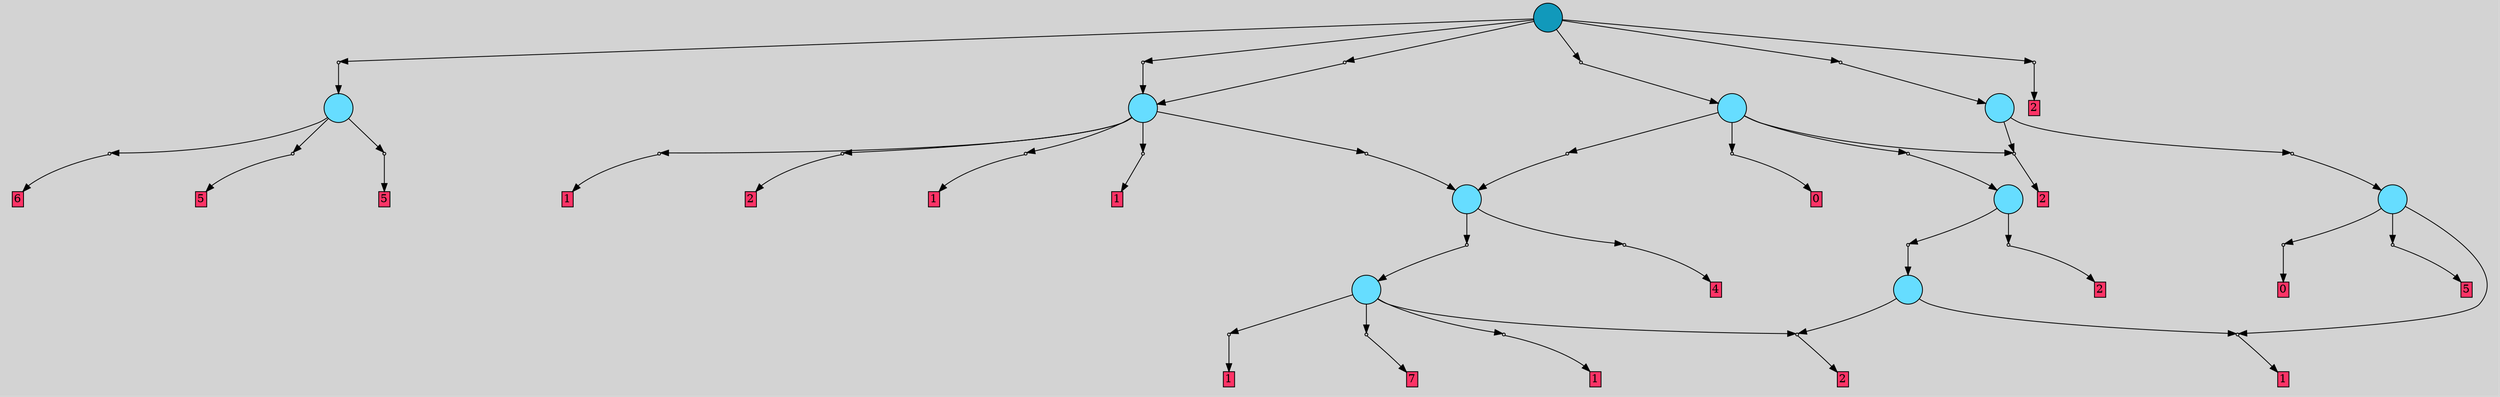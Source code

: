 // File exported with GEGELATI v1.3.1
// On the 2024-04-15 16:01:22
// With the File::TPGGraphDotExporter
digraph{
	graph[pad = "0.212, 0.055" bgcolor = lightgray]
	node[shape=circle style = filled label = ""]
		T0 [fillcolor="#66ddff"]
		T1 [fillcolor="#66ddff"]
		T2 [fillcolor="#66ddff"]
		T3 [fillcolor="#66ddff"]
		T4 [fillcolor="#66ddff"]
		T5 [fillcolor="#66ddff"]
		T6 [fillcolor="#66ddff"]
		T7 [fillcolor="#66ddff"]
		T8 [fillcolor="#66ddff"]
		T9 [fillcolor="#1199bb"]
		P0 [fillcolor="#cccccc" shape=point] //
		I0 [shape=box style=invis label="3|0&1|5#3|5#4|7#0|0&#92;n"]
		P0 -> I0[style=invis]
		A0 [fillcolor="#ff3366" shape=box margin=0.03 width=0 height=0 label="5"]
		T0 -> P0 -> A0
		P1 [fillcolor="#cccccc" shape=point] //
		I1 [shape=box style=invis label="6|0&0|1#0|7#4|0#2|7&#92;n"]
		P1 -> I1[style=invis]
		A1 [fillcolor="#ff3366" shape=box margin=0.03 width=0 height=0 label="6"]
		T0 -> P1 -> A1
		P2 [fillcolor="#cccccc" shape=point] //
		I2 [shape=box style=invis label="2|0&1|3#4|5#4|4#0|0&#92;n"]
		P2 -> I2[style=invis]
		A2 [fillcolor="#ff3366" shape=box margin=0.03 width=0 height=0 label="5"]
		T0 -> P2 -> A2
		P3 [fillcolor="#cccccc" shape=point] //
		I3 [shape=box style=invis label="6|0&3|4#0|6#4|7#4|4&#92;n"]
		P3 -> I3[style=invis]
		A3 [fillcolor="#ff3366" shape=box margin=0.03 width=0 height=0 label="1"]
		T1 -> P3 -> A3
		P4 [fillcolor="#cccccc" shape=point] //
		I4 [shape=box style=invis label="6|0&3|5#2|6#4|0#0|0&#92;n"]
		P4 -> I4[style=invis]
		A4 [fillcolor="#ff3366" shape=box margin=0.03 width=0 height=0 label="2"]
		T1 -> P4 -> A4
		T2 -> P4
		P5 [fillcolor="#cccccc" shape=point] //
		I5 [shape=box style=invis label="6|0&3|4#0|6#4|7#4|4&#92;n"]
		P5 -> I5[style=invis]
		A5 [fillcolor="#ff3366" shape=box margin=0.03 width=0 height=0 label="1"]
		T2 -> P5 -> A5
		P6 [fillcolor="#cccccc" shape=point] //
		I6 [shape=box style=invis label="4|0&4|4#3|1#4|4#0|3&#92;n"]
		P6 -> I6[style=invis]
		A6 [fillcolor="#ff3366" shape=box margin=0.03 width=0 height=0 label="7"]
		T2 -> P6 -> A6
		P7 [fillcolor="#cccccc" shape=point] //
		I7 [shape=box style=invis label="7|0&3|0#3|7#0|0#2|0&#92;n"]
		P7 -> I7[style=invis]
		A7 [fillcolor="#ff3366" shape=box margin=0.03 width=0 height=0 label="1"]
		T2 -> P7 -> A7
		P8 [fillcolor="#cccccc" shape=point] //
		I8 [shape=box style=invis label="1|0&3|4#4|3#0|6#3|4&#92;n"]
		P8 -> I8[style=invis]
		A8 [fillcolor="#ff3366" shape=box margin=0.03 width=0 height=0 label="2"]
		T3 -> P8 -> A8
		P9 [fillcolor="#cccccc" shape=point] //
		I9 [shape=box style=invis label="7|0&1|0#4|2#0|6#2|6&#92;n"]
		P9 -> I9[style=invis]
		T3 -> P9 -> T1
		P10 [fillcolor="#cccccc" shape=point] //
		I10 [shape=box style=invis label="0|0&2|3#1|3#2|0#0|1&#92;n"]
		P10 -> I10[style=invis]
		T4 -> P10 -> T2
		P11 [fillcolor="#cccccc" shape=point] //
		I11 [shape=box style=invis label="3|0&1|5#4|6#2|7#0|1&#92;n"]
		P11 -> I11[style=invis]
		A9 [fillcolor="#ff3366" shape=box margin=0.03 width=0 height=0 label="4"]
		T4 -> P11 -> A9
		P12 [fillcolor="#cccccc" shape=point] //
		I12 [shape=box style=invis label="6|0&3|4#4|7#1|1#0|5&#92;n"]
		P12 -> I12[style=invis]
		A10 [fillcolor="#ff3366" shape=box margin=0.03 width=0 height=0 label="1"]
		T5 -> P12 -> A10
		P13 [fillcolor="#cccccc" shape=point] //
		I13 [shape=box style=invis label="6|0&3|5#2|6#4|0#0|0&#92;n"]
		P13 -> I13[style=invis]
		A11 [fillcolor="#ff3366" shape=box margin=0.03 width=0 height=0 label="2"]
		T5 -> P13 -> A11
		P14 [fillcolor="#cccccc" shape=point] //
		I14 [shape=box style=invis label="2|6&1|0#4|1#1|2#2|2&#92;n5|0&0|6#1|4#4|4#3|4&#92;n"]
		P14 -> I14[style=invis]
		A12 [fillcolor="#ff3366" shape=box margin=0.03 width=0 height=0 label="1"]
		T5 -> P14 -> A12
		P15 [fillcolor="#cccccc" shape=point] //
		I15 [shape=box style=invis label="4|0&3|7#4|1#4|5#0|2&#92;n"]
		P15 -> I15[style=invis]
		T5 -> P15 -> T4
		P16 [fillcolor="#cccccc" shape=point] //
		I16 [shape=box style=invis label="2|0&2|1#3|1#0|7#4|7&#92;n"]
		P16 -> I16[style=invis]
		A13 [fillcolor="#ff3366" shape=box margin=0.03 width=0 height=0 label="1"]
		T5 -> P16 -> A13
		P17 [fillcolor="#cccccc" shape=point] //
		I17 [shape=box style=invis label="4|0&4|5#2|0#2|3#1|7&#92;n"]
		P17 -> I17[style=invis]
		T6 -> P17 -> T4
		P18 [fillcolor="#cccccc" shape=point] //
		I18 [shape=box style=invis label="1|0&3|2#4|5#0|0#3|4&#92;n"]
		P18 -> I18[style=invis]
		T6 -> P18 -> T3
		P19 [fillcolor="#cccccc" shape=point] //
		I19 [shape=box style=invis label="6|0&3|5#2|6#4|0#0|0&#92;n"]
		P19 -> I19[style=invis]
		A14 [fillcolor="#ff3366" shape=box margin=0.03 width=0 height=0 label="2"]
		T6 -> P19 -> A14
		P20 [fillcolor="#cccccc" shape=point] //
		I20 [shape=box style=invis label="3|0&2|2#3|7#3|6#4|2&#92;n"]
		P20 -> I20[style=invis]
		A15 [fillcolor="#ff3366" shape=box margin=0.03 width=0 height=0 label="0"]
		T6 -> P20 -> A15
		P21 [fillcolor="#cccccc" shape=point] //
		I21 [shape=box style=invis label="0|0&4|6#3|6#3|6#4|1&#92;n"]
		P21 -> I21[style=invis]
		A16 [fillcolor="#ff3366" shape=box margin=0.03 width=0 height=0 label="0"]
		T7 -> P21 -> A16
		T7 -> P3
		P22 [fillcolor="#cccccc" shape=point] //
		I22 [shape=box style=invis label="3|0&1|5#3|5#4|7#0|0&#92;n"]
		P22 -> I22[style=invis]
		A17 [fillcolor="#ff3366" shape=box margin=0.03 width=0 height=0 label="5"]
		T7 -> P22 -> A17
		T8 -> P19
		P23 [fillcolor="#cccccc" shape=point] //
		I23 [shape=box style=invis label="7|0&2|2#3|7#3|6#4|2&#92;n"]
		P23 -> I23[style=invis]
		T8 -> P23 -> T7
		P24 [fillcolor="#cccccc" shape=point] //
		I24 [shape=box style=invis label="6|0&2|3#2|2#4|4#4|0&#92;n"]
		P24 -> I24[style=invis]
		T9 -> P24 -> T5
		P25 [fillcolor="#cccccc" shape=point] //
		I25 [shape=box style=invis label="0|0&4|3#3|6#3|6#4|1&#92;n"]
		P25 -> I25[style=invis]
		T9 -> P25 -> T8
		P26 [fillcolor="#cccccc" shape=point] //
		I26 [shape=box style=invis label="7|0&3|7#4|3#0|5#1|3&#92;n"]
		P26 -> I26[style=invis]
		T9 -> P26 -> T0
		P27 [fillcolor="#cccccc" shape=point] //
		I27 [shape=box style=invis label="7|0&4|3#0|1#0|1#2|5&#92;n"]
		P27 -> I27[style=invis]
		T9 -> P27 -> T6
		P28 [fillcolor="#cccccc" shape=point] //
		I28 [shape=box style=invis label="0|5&1|5#0|4#4|3#3|1&#92;n2|0&1|0#0|5#1|5#2|2&#92;n"]
		P28 -> I28[style=invis]
		T9 -> P28 -> T5
		P29 [fillcolor="#cccccc" shape=point] //
		I29 [shape=box style=invis label="2|0&3|5#2|7#2|5#1|7&#92;n"]
		P29 -> I29[style=invis]
		A18 [fillcolor="#ff3366" shape=box margin=0.03 width=0 height=0 label="2"]
		T9 -> P29 -> A18
		{ rank= same T9 }
}
